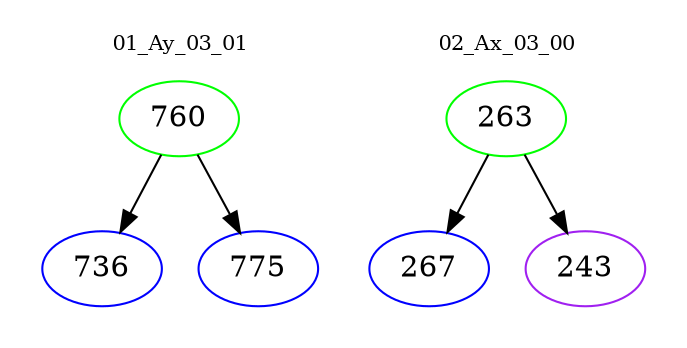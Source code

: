 digraph{
subgraph cluster_0 {
color = white
label = "01_Ay_03_01";
fontsize=10;
T0_760 [label="760", color="green"]
T0_760 -> T0_736 [color="black"]
T0_736 [label="736", color="blue"]
T0_760 -> T0_775 [color="black"]
T0_775 [label="775", color="blue"]
}
subgraph cluster_1 {
color = white
label = "02_Ax_03_00";
fontsize=10;
T1_263 [label="263", color="green"]
T1_263 -> T1_267 [color="black"]
T1_267 [label="267", color="blue"]
T1_263 -> T1_243 [color="black"]
T1_243 [label="243", color="purple"]
}
}
